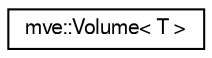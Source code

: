 digraph "Graphical Class Hierarchy"
{
  edge [fontname="FreeSans",fontsize="10",labelfontname="FreeSans",labelfontsize="10"];
  node [fontname="FreeSans",fontsize="10",shape=record];
  rankdir="LR";
  Node0 [label="mve::Volume\< T \>",height=0.2,width=0.4,color="black", fillcolor="white", style="filled",URL="$classmve_1_1_volume.html",tooltip="A volume with regular grid layout. "];
}
